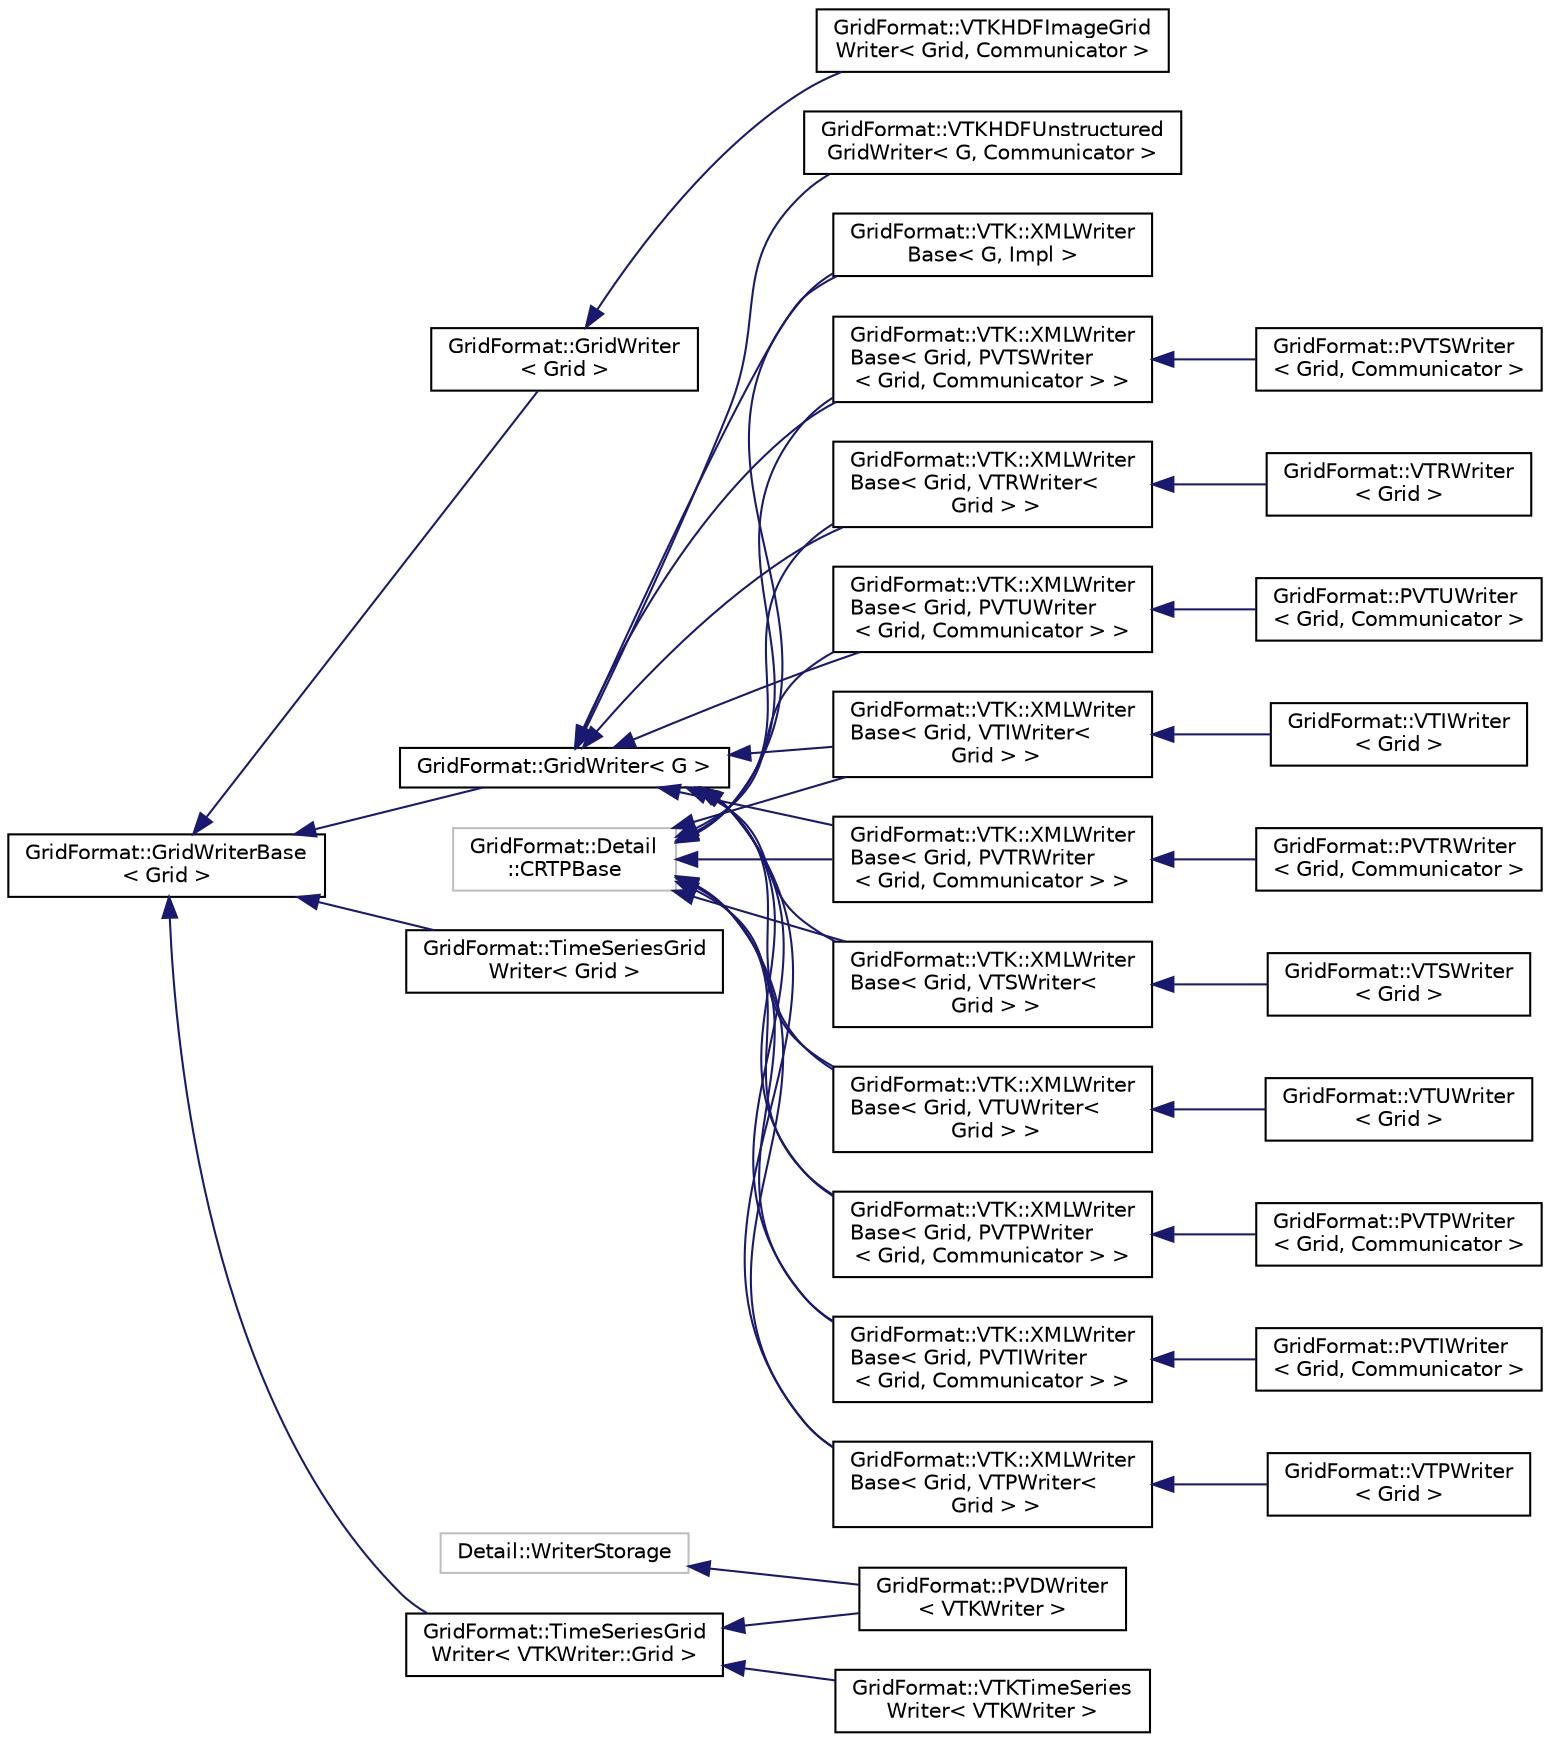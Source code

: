 digraph "Graphical Class Hierarchy"
{
 // LATEX_PDF_SIZE
  edge [fontname="Helvetica",fontsize="10",labelfontname="Helvetica",labelfontsize="10"];
  node [fontname="Helvetica",fontsize="10",shape=record];
  rankdir="LR";
  Node9 [label="GridFormat::Detail\l::CRTPBase",height=0.2,width=0.4,color="grey75", fillcolor="white", style="filled",tooltip=" "];
  Node9 -> Node0 [dir="back",color="midnightblue",fontsize="10",style="solid",fontname="Helvetica"];
  Node0 [label="GridFormat::VTK::XMLWriter\lBase\< Grid, VTSWriter\<\l Grid \> \>",height=0.2,width=0.4,color="black", fillcolor="white", style="filled",URL="$classGridFormat_1_1VTK_1_1XMLWriterBase.html",tooltip=" "];
  Node0 -> Node1 [dir="back",color="midnightblue",fontsize="10",style="solid",fontname="Helvetica"];
  Node1 [label="GridFormat::VTSWriter\l\< Grid \>",height=0.2,width=0.4,color="black", fillcolor="white", style="filled",URL="$classGridFormat_1_1VTSWriter.html",tooltip="Writer for .vts file format."];
  Node9 -> Node12 [dir="back",color="midnightblue",fontsize="10",style="solid",fontname="Helvetica"];
  Node12 [label="GridFormat::VTK::XMLWriter\lBase\< Grid, VTUWriter\<\l Grid \> \>",height=0.2,width=0.4,color="black", fillcolor="white", style="filled",URL="$classGridFormat_1_1VTK_1_1XMLWriterBase.html",tooltip=" "];
  Node12 -> Node13 [dir="back",color="midnightblue",fontsize="10",style="solid",fontname="Helvetica"];
  Node13 [label="GridFormat::VTUWriter\l\< Grid \>",height=0.2,width=0.4,color="black", fillcolor="white", style="filled",URL="$classGridFormat_1_1VTUWriter.html",tooltip="Writer for .vtu file format."];
  Node9 -> Node14 [dir="back",color="midnightblue",fontsize="10",style="solid",fontname="Helvetica"];
  Node14 [label="GridFormat::VTK::XMLWriter\lBase\< Grid, PVTPWriter\l\< Grid, Communicator \> \>",height=0.2,width=0.4,color="black", fillcolor="white", style="filled",URL="$classGridFormat_1_1VTK_1_1XMLWriterBase.html",tooltip=" "];
  Node14 -> Node15 [dir="back",color="midnightblue",fontsize="10",style="solid",fontname="Helvetica"];
  Node15 [label="GridFormat::PVTPWriter\l\< Grid, Communicator \>",height=0.2,width=0.4,color="black", fillcolor="white", style="filled",URL="$classGridFormat_1_1PVTPWriter.html",tooltip="Writer for parallel .pvtu files."];
  Node9 -> Node16 [dir="back",color="midnightblue",fontsize="10",style="solid",fontname="Helvetica"];
  Node16 [label="GridFormat::VTK::XMLWriter\lBase\< Grid, PVTIWriter\l\< Grid, Communicator \> \>",height=0.2,width=0.4,color="black", fillcolor="white", style="filled",URL="$classGridFormat_1_1VTK_1_1XMLWriterBase.html",tooltip=" "];
  Node16 -> Node17 [dir="back",color="midnightblue",fontsize="10",style="solid",fontname="Helvetica"];
  Node17 [label="GridFormat::PVTIWriter\l\< Grid, Communicator \>",height=0.2,width=0.4,color="black", fillcolor="white", style="filled",URL="$classGridFormat_1_1PVTIWriter.html",tooltip="Writer for parallel .pvti files."];
  Node9 -> Node18 [dir="back",color="midnightblue",fontsize="10",style="solid",fontname="Helvetica"];
  Node18 [label="GridFormat::VTK::XMLWriter\lBase\< Grid, VTPWriter\<\l Grid \> \>",height=0.2,width=0.4,color="black", fillcolor="white", style="filled",URL="$classGridFormat_1_1VTK_1_1XMLWriterBase.html",tooltip=" "];
  Node18 -> Node19 [dir="back",color="midnightblue",fontsize="10",style="solid",fontname="Helvetica"];
  Node19 [label="GridFormat::VTPWriter\l\< Grid \>",height=0.2,width=0.4,color="black", fillcolor="white", style="filled",URL="$classGridFormat_1_1VTPWriter.html",tooltip="Writer for .vtu file format."];
  Node9 -> Node20 [dir="back",color="midnightblue",fontsize="10",style="solid",fontname="Helvetica"];
  Node20 [label="GridFormat::VTK::XMLWriter\lBase\< Grid, PVTSWriter\l\< Grid, Communicator \> \>",height=0.2,width=0.4,color="black", fillcolor="white", style="filled",URL="$classGridFormat_1_1VTK_1_1XMLWriterBase.html",tooltip=" "];
  Node20 -> Node21 [dir="back",color="midnightblue",fontsize="10",style="solid",fontname="Helvetica"];
  Node21 [label="GridFormat::PVTSWriter\l\< Grid, Communicator \>",height=0.2,width=0.4,color="black", fillcolor="white", style="filled",URL="$classGridFormat_1_1PVTSWriter.html",tooltip="Writer for parallel .pvts files."];
  Node9 -> Node22 [dir="back",color="midnightblue",fontsize="10",style="solid",fontname="Helvetica"];
  Node22 [label="GridFormat::VTK::XMLWriter\lBase\< Grid, VTRWriter\<\l Grid \> \>",height=0.2,width=0.4,color="black", fillcolor="white", style="filled",URL="$classGridFormat_1_1VTK_1_1XMLWriterBase.html",tooltip=" "];
  Node22 -> Node23 [dir="back",color="midnightblue",fontsize="10",style="solid",fontname="Helvetica"];
  Node23 [label="GridFormat::VTRWriter\l\< Grid \>",height=0.2,width=0.4,color="black", fillcolor="white", style="filled",URL="$classGridFormat_1_1VTRWriter.html",tooltip="Writer for .vtr file format."];
  Node9 -> Node24 [dir="back",color="midnightblue",fontsize="10",style="solid",fontname="Helvetica"];
  Node24 [label="GridFormat::VTK::XMLWriter\lBase\< Grid, PVTUWriter\l\< Grid, Communicator \> \>",height=0.2,width=0.4,color="black", fillcolor="white", style="filled",URL="$classGridFormat_1_1VTK_1_1XMLWriterBase.html",tooltip=" "];
  Node24 -> Node25 [dir="back",color="midnightblue",fontsize="10",style="solid",fontname="Helvetica"];
  Node25 [label="GridFormat::PVTUWriter\l\< Grid, Communicator \>",height=0.2,width=0.4,color="black", fillcolor="white", style="filled",URL="$classGridFormat_1_1PVTUWriter.html",tooltip="Writer for parallel .pvtu files."];
  Node9 -> Node26 [dir="back",color="midnightblue",fontsize="10",style="solid",fontname="Helvetica"];
  Node26 [label="GridFormat::VTK::XMLWriter\lBase\< Grid, VTIWriter\<\l Grid \> \>",height=0.2,width=0.4,color="black", fillcolor="white", style="filled",URL="$classGridFormat_1_1VTK_1_1XMLWriterBase.html",tooltip=" "];
  Node26 -> Node27 [dir="back",color="midnightblue",fontsize="10",style="solid",fontname="Helvetica"];
  Node27 [label="GridFormat::VTIWriter\l\< Grid \>",height=0.2,width=0.4,color="black", fillcolor="white", style="filled",URL="$classGridFormat_1_1VTIWriter.html",tooltip="Writer for .vti file format."];
  Node9 -> Node28 [dir="back",color="midnightblue",fontsize="10",style="solid",fontname="Helvetica"];
  Node28 [label="GridFormat::VTK::XMLWriter\lBase\< Grid, PVTRWriter\l\< Grid, Communicator \> \>",height=0.2,width=0.4,color="black", fillcolor="white", style="filled",URL="$classGridFormat_1_1VTK_1_1XMLWriterBase.html",tooltip=" "];
  Node28 -> Node29 [dir="back",color="midnightblue",fontsize="10",style="solid",fontname="Helvetica"];
  Node29 [label="GridFormat::PVTRWriter\l\< Grid, Communicator \>",height=0.2,width=0.4,color="black", fillcolor="white", style="filled",URL="$classGridFormat_1_1PVTRWriter.html",tooltip="Writer for parallel .pvtr files."];
  Node9 -> Node30 [dir="back",color="midnightblue",fontsize="10",style="solid",fontname="Helvetica"];
  Node30 [label="GridFormat::VTK::XMLWriter\lBase\< G, Impl \>",height=0.2,width=0.4,color="black", fillcolor="white", style="filled",URL="$classGridFormat_1_1VTK_1_1XMLWriterBase.html",tooltip="Base class for VTK-XML Writer implementations."];
  Node40 [label="GridFormat::GridWriterBase\l\< Grid \>",height=0.2,width=0.4,color="black", fillcolor="white", style="filled",URL="$classGridFormat_1_1GridWriterBase.html",tooltip="Base class for all writer implementations."];
  Node40 -> Node41 [dir="back",color="midnightblue",fontsize="10",style="solid",fontname="Helvetica"];
  Node41 [label="GridFormat::GridWriter\< G \>",height=0.2,width=0.4,color="black", fillcolor="white", style="filled",URL="$classGridFormat_1_1GridWriter.html",tooltip=" "];
  Node41 -> Node0 [dir="back",color="midnightblue",fontsize="10",style="solid",fontname="Helvetica"];
  Node41 -> Node12 [dir="back",color="midnightblue",fontsize="10",style="solid",fontname="Helvetica"];
  Node41 -> Node14 [dir="back",color="midnightblue",fontsize="10",style="solid",fontname="Helvetica"];
  Node41 -> Node16 [dir="back",color="midnightblue",fontsize="10",style="solid",fontname="Helvetica"];
  Node41 -> Node18 [dir="back",color="midnightblue",fontsize="10",style="solid",fontname="Helvetica"];
  Node41 -> Node20 [dir="back",color="midnightblue",fontsize="10",style="solid",fontname="Helvetica"];
  Node41 -> Node22 [dir="back",color="midnightblue",fontsize="10",style="solid",fontname="Helvetica"];
  Node41 -> Node24 [dir="back",color="midnightblue",fontsize="10",style="solid",fontname="Helvetica"];
  Node41 -> Node26 [dir="back",color="midnightblue",fontsize="10",style="solid",fontname="Helvetica"];
  Node41 -> Node28 [dir="back",color="midnightblue",fontsize="10",style="solid",fontname="Helvetica"];
  Node41 -> Node30 [dir="back",color="midnightblue",fontsize="10",style="solid",fontname="Helvetica"];
  Node41 -> Node42 [dir="back",color="midnightblue",fontsize="10",style="solid",fontname="Helvetica"];
  Node42 [label="GridFormat::VTKHDFUnstructured\lGridWriter\< G, Communicator \>",height=0.2,width=0.4,color="black", fillcolor="white", style="filled",URL="$classGridFormat_1_1VTKHDFUnstructuredGridWriter.html",tooltip="TODO: Doc me."];
  Node40 -> Node43 [dir="back",color="midnightblue",fontsize="10",style="solid",fontname="Helvetica"];
  Node43 [label="GridFormat::TimeSeriesGrid\lWriter\< VTKWriter::Grid \>",height=0.2,width=0.4,color="black", fillcolor="white", style="filled",URL="$classGridFormat_1_1TimeSeriesGridWriter.html",tooltip=" "];
  Node43 -> Node44 [dir="back",color="midnightblue",fontsize="10",style="solid",fontname="Helvetica"];
  Node44 [label="GridFormat::PVDWriter\l\< VTKWriter \>",height=0.2,width=0.4,color="black", fillcolor="white", style="filled",URL="$classGridFormat_1_1PVDWriter.html",tooltip="Writer for .pvd time-series file format."];
  Node43 -> Node45 [dir="back",color="midnightblue",fontsize="10",style="solid",fontname="Helvetica"];
  Node45 [label="GridFormat::VTKTimeSeries\lWriter\< VTKWriter \>",height=0.2,width=0.4,color="black", fillcolor="white", style="filled",URL="$classGridFormat_1_1VTKTimeSeriesWriter.html",tooltip="TODO: Doc me."];
  Node40 -> Node46 [dir="back",color="midnightblue",fontsize="10",style="solid",fontname="Helvetica"];
  Node46 [label="GridFormat::GridWriter\l\< Grid \>",height=0.2,width=0.4,color="black", fillcolor="white", style="filled",URL="$classGridFormat_1_1GridWriter.html",tooltip="Abstract base class for grid file writers."];
  Node46 -> Node47 [dir="back",color="midnightblue",fontsize="10",style="solid",fontname="Helvetica"];
  Node47 [label="GridFormat::VTKHDFImageGrid\lWriter\< Grid, Communicator \>",height=0.2,width=0.4,color="black", fillcolor="white", style="filled",URL="$classGridFormat_1_1VTKHDFImageGridWriter.html",tooltip="TODO: Doc me."];
  Node40 -> Node48 [dir="back",color="midnightblue",fontsize="10",style="solid",fontname="Helvetica"];
  Node48 [label="GridFormat::TimeSeriesGrid\lWriter\< Grid \>",height=0.2,width=0.4,color="black", fillcolor="white", style="filled",URL="$classGridFormat_1_1TimeSeriesGridWriter.html",tooltip="Abstract base class for time series file writers."];
  Node98 [label="Detail::WriterStorage",height=0.2,width=0.4,color="grey75", fillcolor="white", style="filled",tooltip=" "];
  Node98 -> Node44 [dir="back",color="midnightblue",fontsize="10",style="solid",fontname="Helvetica"];
}
